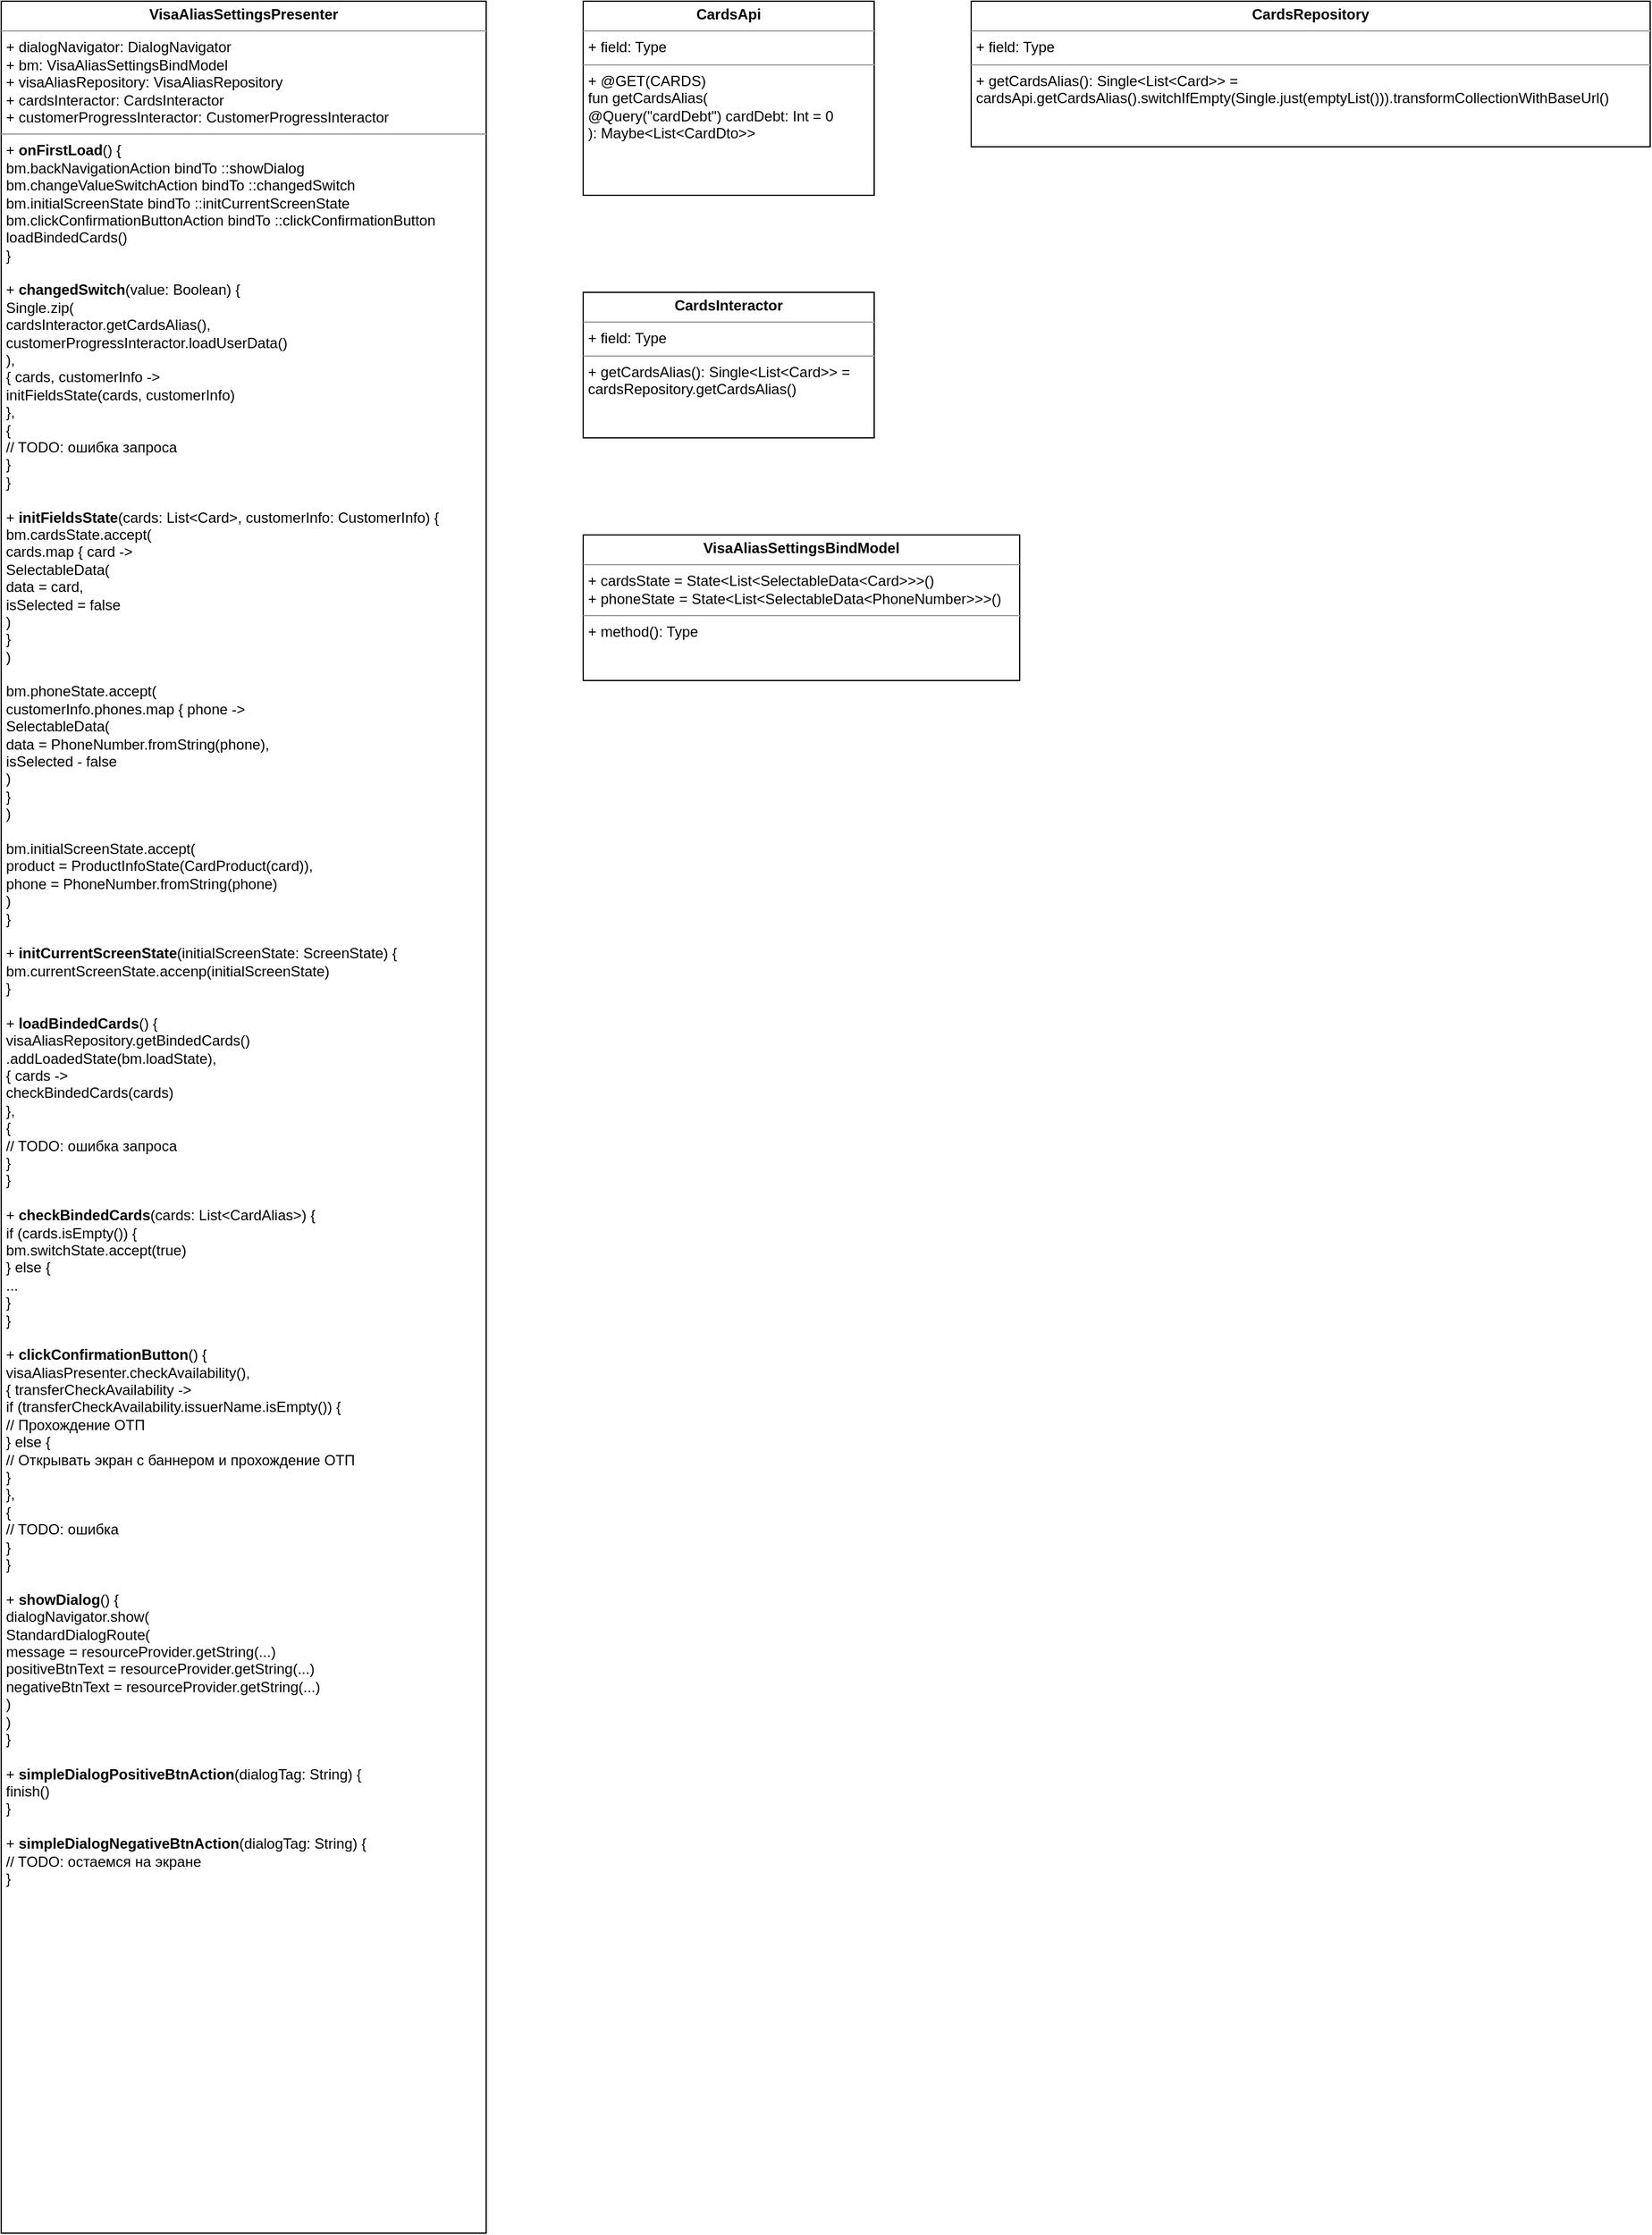 <mxfile version="16.5.3" type="github">
  <diagram id="dYaKm0zOiIkTefgdSqAL" name="Page-1">
    <mxGraphModel dx="632" dy="343" grid="1" gridSize="10" guides="1" tooltips="1" connect="1" arrows="1" fold="1" page="1" pageScale="1" pageWidth="850" pageHeight="1100" math="0" shadow="0">
      <root>
        <mxCell id="0" />
        <mxCell id="1" parent="0" />
        <mxCell id="R8p8swTbhKfgt5eax4jr-1" value="&lt;p style=&quot;margin: 0px ; margin-top: 4px ; text-align: center&quot;&gt;&lt;b&gt;VisaAliasSettingsPresenter&lt;/b&gt;&lt;/p&gt;&lt;hr size=&quot;1&quot;&gt;&lt;p style=&quot;margin: 0px ; margin-left: 4px&quot;&gt;+ dialogNavigator: DialogNavigator&lt;br&gt;+ bm: VisaAliasSettingsBindModel&lt;br&gt;&lt;/p&gt;&lt;p style=&quot;margin: 0px ; margin-left: 4px&quot;&gt;+ visaAliasRepository: VisaAliasRepository&lt;/p&gt;&lt;p style=&quot;margin: 0px ; margin-left: 4px&quot;&gt;+ cardsInteractor: CardsInteractor&lt;/p&gt;&lt;p style=&quot;margin: 0px ; margin-left: 4px&quot;&gt;+ customerProgressInteractor: CustomerProgressInteractor&lt;br&gt;&lt;/p&gt;&lt;hr size=&quot;1&quot;&gt;&lt;p style=&quot;margin: 0px ; margin-left: 4px&quot;&gt;+ &lt;b&gt;onFirstLoad&lt;/b&gt;() {&lt;/p&gt;&lt;p style=&quot;margin: 0px ; margin-left: 4px&quot;&gt;bm.backNavigationAction bindTo ::showDialog&lt;br&gt;&lt;/p&gt;&lt;p style=&quot;margin: 0px ; margin-left: 4px&quot;&gt;bm.changeValueSwitchAction bindTo ::changedSwitch&lt;/p&gt;&lt;p style=&quot;margin: 0px ; margin-left: 4px&quot;&gt;bm.initialScreenState bindTo ::initCurrentScreenState&lt;/p&gt;&lt;p style=&quot;margin: 0px ; margin-left: 4px&quot;&gt;bm.clickConfirmationButtonAction bindTo ::clickConfirmationButton&lt;br&gt;&lt;/p&gt;&lt;p style=&quot;margin: 0px ; margin-left: 4px&quot;&gt;loadBindedCards()&lt;br&gt;&lt;/p&gt;&lt;p style=&quot;margin: 0px ; margin-left: 4px&quot;&gt;}&lt;/p&gt;&lt;p style=&quot;margin: 0px ; margin-left: 4px&quot;&gt;&lt;br&gt;&lt;/p&gt;&lt;p style=&quot;margin: 0px ; margin-left: 4px&quot;&gt;+ &lt;b&gt;changedSwitch&lt;/b&gt;(value: Boolean) {&lt;/p&gt;&lt;p style=&quot;margin: 0px ; margin-left: 4px&quot;&gt;Single.zip(&lt;/p&gt;&lt;p style=&quot;margin: 0px ; margin-left: 4px&quot;&gt;cardsInteractor.getCardsAlias(),&lt;/p&gt;&lt;p style=&quot;margin: 0px ; margin-left: 4px&quot;&gt;customerProgressInteractor.loadUserData()&lt;br&gt;&lt;/p&gt;&lt;p style=&quot;margin: 0px ; margin-left: 4px&quot;&gt;),&lt;/p&gt;&lt;p style=&quot;margin: 0px ; margin-left: 4px&quot;&gt;{ cards, customerInfo -&amp;gt;&lt;br&gt;&lt;/p&gt;&lt;p style=&quot;margin: 0px ; margin-left: 4px&quot;&gt;initFieldsState(cards, customerInfo)&lt;br&gt;&lt;/p&gt;&lt;p style=&quot;margin: 0px ; margin-left: 4px&quot;&gt;},&lt;/p&gt;&lt;p style=&quot;margin: 0px ; margin-left: 4px&quot;&gt;{&lt;/p&gt;&lt;p style=&quot;margin: 0px ; margin-left: 4px&quot;&gt;// TODO: ошибка запроса&lt;br&gt;&lt;/p&gt;&lt;p style=&quot;margin: 0px ; margin-left: 4px&quot;&gt;}&lt;br&gt;&lt;/p&gt;&lt;p style=&quot;margin: 0px ; margin-left: 4px&quot;&gt;}&lt;/p&gt;&lt;p style=&quot;margin: 0px ; margin-left: 4px&quot;&gt;&lt;br&gt;&lt;/p&gt;&lt;p style=&quot;margin: 0px ; margin-left: 4px&quot;&gt;+ &lt;b&gt;initFieldsState&lt;/b&gt;(cards: List&amp;lt;Card&amp;gt;, customerInfo: CustomerInfo) {&lt;/p&gt;&lt;p style=&quot;margin: 0px ; margin-left: 4px&quot;&gt;bm.cardsState.accept(&lt;/p&gt;&lt;p style=&quot;margin: 0px ; margin-left: 4px&quot;&gt;cards.map { card -&amp;gt;&lt;br&gt;&lt;/p&gt;&lt;p style=&quot;margin: 0px ; margin-left: 4px&quot;&gt;SelectableData(&lt;/p&gt;&lt;p style=&quot;margin: 0px ; margin-left: 4px&quot;&gt;data = card,&lt;/p&gt;&lt;p style=&quot;margin: 0px ; margin-left: 4px&quot;&gt;isSelected = false&lt;br&gt;&lt;/p&gt;&lt;p style=&quot;margin: 0px ; margin-left: 4px&quot;&gt;)&lt;br&gt;&lt;/p&gt;&lt;p style=&quot;margin: 0px ; margin-left: 4px&quot;&gt;}&lt;br&gt;&lt;/p&gt;&lt;p style=&quot;margin: 0px ; margin-left: 4px&quot;&gt;)&lt;/p&gt;&lt;p style=&quot;margin: 0px ; margin-left: 4px&quot;&gt;&lt;br&gt;&lt;/p&gt;&lt;p style=&quot;margin: 0px ; margin-left: 4px&quot;&gt;bm.phoneState.accept(&lt;/p&gt;&lt;p style=&quot;margin: 0px ; margin-left: 4px&quot;&gt;customerInfo.phones.map { phone -&amp;gt;&lt;br&gt;&lt;/p&gt;&lt;p style=&quot;margin: 0px ; margin-left: 4px&quot;&gt;SelectableData(&lt;/p&gt;&lt;p style=&quot;margin: 0px ; margin-left: 4px&quot;&gt;data = PhoneNumber.fromString(phone),&lt;/p&gt;&lt;p style=&quot;margin: 0px ; margin-left: 4px&quot;&gt;isSelected - false&lt;br&gt;&lt;/p&gt;&lt;p style=&quot;margin: 0px ; margin-left: 4px&quot;&gt;)&lt;br&gt;&lt;/p&gt;&lt;p style=&quot;margin: 0px ; margin-left: 4px&quot;&gt;}&lt;br&gt;&lt;/p&gt;&lt;p style=&quot;margin: 0px ; margin-left: 4px&quot;&gt;)&lt;br&gt;&lt;/p&gt;&lt;p style=&quot;margin: 0px ; margin-left: 4px&quot;&gt;&lt;br&gt;&lt;/p&gt;&lt;p style=&quot;margin: 0px ; margin-left: 4px&quot;&gt;bm.initialScreenState.accept(&lt;/p&gt;&lt;p style=&quot;margin: 0px ; margin-left: 4px&quot;&gt;product = ProductInfoState(CardProduct(card)),&lt;/p&gt;&lt;p style=&quot;margin: 0px ; margin-left: 4px&quot;&gt;phone = PhoneNumber.fromString(phone)&lt;br&gt;&lt;/p&gt;&lt;p style=&quot;margin: 0px ; margin-left: 4px&quot;&gt;)&lt;br&gt;&lt;/p&gt;&lt;p style=&quot;margin: 0px ; margin-left: 4px&quot;&gt;}&lt;/p&gt;&lt;p style=&quot;margin: 0px ; margin-left: 4px&quot;&gt;&lt;br&gt;&lt;/p&gt;&lt;p style=&quot;margin: 0px ; margin-left: 4px&quot;&gt;+ &lt;b&gt;initCurrentScreenState&lt;/b&gt;(initialScreenState: ScreenState) {&lt;/p&gt;&lt;p style=&quot;margin: 0px ; margin-left: 4px&quot;&gt;bm.currentScreenState.accenp(initialScreenState)&lt;br&gt;&lt;/p&gt;&lt;p style=&quot;margin: 0px ; margin-left: 4px&quot;&gt;}&lt;br&gt;&lt;/p&gt;&lt;p style=&quot;margin: 0px ; margin-left: 4px&quot;&gt;&lt;br&gt;&lt;/p&gt;&lt;p style=&quot;margin: 0px ; margin-left: 4px&quot;&gt;+ &lt;b&gt;loadBindedCards&lt;/b&gt;() {&lt;/p&gt;&lt;p style=&quot;margin: 0px ; margin-left: 4px&quot;&gt;visaAliasRepository.getBindedCards()&lt;/p&gt;&lt;p style=&quot;margin: 0px ; margin-left: 4px&quot;&gt;.addLoadedState(bm.loadState),&lt;/p&gt;&lt;p style=&quot;margin: 0px ; margin-left: 4px&quot;&gt;{ cards -&amp;gt;&lt;br&gt;&lt;/p&gt;&lt;p style=&quot;margin: 0px ; margin-left: 4px&quot;&gt;checkBindedCards(cards)&lt;br&gt;&lt;/p&gt;&lt;p style=&quot;margin: 0px ; margin-left: 4px&quot;&gt;},&lt;/p&gt;&lt;p style=&quot;margin: 0px ; margin-left: 4px&quot;&gt;{&lt;/p&gt;&lt;p style=&quot;margin: 0px ; margin-left: 4px&quot;&gt;// TODO: ошибка запроса&lt;br&gt;&lt;/p&gt;&lt;p style=&quot;margin: 0px ; margin-left: 4px&quot;&gt;}&lt;br&gt;&lt;/p&gt;&lt;p style=&quot;margin: 0px ; margin-left: 4px&quot;&gt;}&lt;/p&gt;&lt;p style=&quot;margin: 0px ; margin-left: 4px&quot;&gt;&lt;br&gt;&lt;/p&gt;&lt;p style=&quot;margin: 0px ; margin-left: 4px&quot;&gt;+ &lt;b&gt;checkBindedCards&lt;/b&gt;(cards: List&amp;lt;CardAlias&amp;gt;) {&lt;/p&gt;&lt;p style=&quot;margin: 0px ; margin-left: 4px&quot;&gt;if (cards.isEmpty()) {&lt;/p&gt;&lt;p style=&quot;margin: 0px ; margin-left: 4px&quot;&gt;bm.switchState.accept(true)&lt;br&gt;&lt;/p&gt;&lt;p style=&quot;margin: 0px ; margin-left: 4px&quot;&gt;} else {&lt;/p&gt;&lt;p style=&quot;margin: 0px ; margin-left: 4px&quot;&gt;...&lt;br&gt;&lt;/p&gt;&lt;p style=&quot;margin: 0px ; margin-left: 4px&quot;&gt;}&lt;br&gt;&lt;/p&gt;&lt;p style=&quot;margin: 0px ; margin-left: 4px&quot;&gt;}&lt;/p&gt;&lt;p style=&quot;margin: 0px ; margin-left: 4px&quot;&gt;&lt;br&gt;&lt;/p&gt;&lt;p style=&quot;margin: 0px ; margin-left: 4px&quot;&gt;+ &lt;b&gt;clickConfirmationButton&lt;/b&gt;() {&lt;/p&gt;&lt;p style=&quot;margin: 0px ; margin-left: 4px&quot;&gt;visaAliasPresenter.checkAvailability(),&lt;/p&gt;&lt;p style=&quot;margin: 0px ; margin-left: 4px&quot;&gt;{ transferCheckAvailability -&amp;gt;&lt;br&gt;&lt;/p&gt;&lt;p style=&quot;margin: 0px ; margin-left: 4px&quot;&gt;if (transferCheckAvailability.issuerName.isEmpty()) {&lt;/p&gt;&lt;p style=&quot;margin: 0px ; margin-left: 4px&quot;&gt;// Прохождение ОТП&lt;br&gt;&lt;/p&gt;&lt;p style=&quot;margin: 0px ; margin-left: 4px&quot;&gt;} else {&lt;/p&gt;&lt;p style=&quot;margin: 0px ; margin-left: 4px&quot;&gt;// Открывать экран с баннером и прохождение ОТП&lt;br&gt;&lt;/p&gt;&lt;p style=&quot;margin: 0px ; margin-left: 4px&quot;&gt;}&lt;br&gt;&lt;/p&gt;&lt;p style=&quot;margin: 0px ; margin-left: 4px&quot;&gt;},&lt;/p&gt;&lt;p style=&quot;margin: 0px ; margin-left: 4px&quot;&gt;{&lt;/p&gt;&lt;p style=&quot;margin: 0px ; margin-left: 4px&quot;&gt;// TODO: ошибка&lt;br&gt;&lt;/p&gt;&lt;p style=&quot;margin: 0px ; margin-left: 4px&quot;&gt;}&lt;br&gt;&lt;/p&gt;&lt;p style=&quot;margin: 0px ; margin-left: 4px&quot;&gt;}&lt;br&gt;&lt;/p&gt;&lt;p style=&quot;margin: 0px ; margin-left: 4px&quot;&gt;&lt;br&gt;&lt;/p&gt;&lt;p style=&quot;margin: 0px ; margin-left: 4px&quot;&gt;+ &lt;b&gt;showDialog&lt;/b&gt;() {&lt;/p&gt;&lt;p style=&quot;margin: 0px ; margin-left: 4px&quot;&gt;dialogNavigator.show(&lt;/p&gt;&lt;p style=&quot;margin: 0px ; margin-left: 4px&quot;&gt;StandardDialogRoute(&lt;/p&gt;&lt;p style=&quot;margin: 0px ; margin-left: 4px&quot;&gt;message = resourceProvider.getString(...)&lt;/p&gt;&lt;p style=&quot;margin: 0px ; margin-left: 4px&quot;&gt;positiveBtnText = resourceProvider.getString(...)&lt;/p&gt;&lt;p style=&quot;margin: 0px ; margin-left: 4px&quot;&gt;negativeBtnText = resourceProvider.getString(...)&lt;br&gt;&lt;/p&gt;&lt;p style=&quot;margin: 0px ; margin-left: 4px&quot;&gt;)&lt;br&gt;&lt;/p&gt;&lt;p style=&quot;margin: 0px ; margin-left: 4px&quot;&gt;)&lt;br&gt;&lt;/p&gt;&lt;p style=&quot;margin: 0px ; margin-left: 4px&quot;&gt;}&lt;/p&gt;&lt;p style=&quot;margin: 0px ; margin-left: 4px&quot;&gt;&lt;br&gt;&lt;/p&gt;&lt;p style=&quot;margin: 0px ; margin-left: 4px&quot;&gt;+ &lt;b&gt;simpleDialogPositiveBtnAction&lt;/b&gt;(dialogTag: String) {&lt;/p&gt;&lt;p style=&quot;margin: 0px ; margin-left: 4px&quot;&gt;finish()&lt;br&gt;&lt;/p&gt;&lt;p style=&quot;margin: 0px ; margin-left: 4px&quot;&gt;}&lt;br&gt;&lt;/p&gt;&lt;p style=&quot;margin: 0px ; margin-left: 4px&quot;&gt;&lt;br&gt;&lt;/p&gt;&lt;p style=&quot;margin: 0px ; margin-left: 4px&quot;&gt;+ &lt;b&gt;simpleDialogNegativeBtnAction&lt;/b&gt;(dialogTag: String) {&lt;/p&gt;&lt;p style=&quot;margin: 0px ; margin-left: 4px&quot;&gt;// TODO: остаемся на экране&lt;br&gt;&lt;/p&gt;&lt;p style=&quot;margin: 0px ; margin-left: 4px&quot;&gt;}&lt;br&gt;&lt;/p&gt;" style="verticalAlign=top;align=left;overflow=fill;fontSize=12;fontFamily=Helvetica;html=1;" vertex="1" parent="1">
          <mxGeometry x="80" y="80" width="400" height="1840" as="geometry" />
        </mxCell>
        <mxCell id="R8p8swTbhKfgt5eax4jr-2" value="&lt;p style=&quot;margin: 0px ; margin-top: 4px ; text-align: center&quot;&gt;&lt;b&gt;CardsApi&lt;/b&gt;&lt;/p&gt;&lt;hr size=&quot;1&quot;&gt;&lt;p style=&quot;margin: 0px ; margin-left: 4px&quot;&gt;+ field: Type&lt;/p&gt;&lt;hr size=&quot;1&quot;&gt;&lt;p style=&quot;margin: 0px ; margin-left: 4px&quot;&gt;+ @GET(CARDS)&lt;/p&gt;&lt;p style=&quot;margin: 0px ; margin-left: 4px&quot;&gt;fun getCardsAlias(&lt;/p&gt;&lt;p style=&quot;margin: 0px ; margin-left: 4px&quot;&gt;@Query(&quot;cardDebt&quot;) cardDebt: Int = 0&lt;br&gt;&lt;/p&gt;&lt;p style=&quot;margin: 0px ; margin-left: 4px&quot;&gt;): Maybe&amp;lt;List&amp;lt;CardDto&amp;gt;&amp;gt;&lt;br&gt;&lt;/p&gt;" style="verticalAlign=top;align=left;overflow=fill;fontSize=12;fontFamily=Helvetica;html=1;" vertex="1" parent="1">
          <mxGeometry x="560" y="80" width="240" height="160" as="geometry" />
        </mxCell>
        <mxCell id="R8p8swTbhKfgt5eax4jr-3" value="&lt;p style=&quot;margin: 0px ; margin-top: 4px ; text-align: center&quot;&gt;&lt;b&gt;CardsRepository&lt;/b&gt;&lt;/p&gt;&lt;hr size=&quot;1&quot;&gt;&lt;p style=&quot;margin: 0px ; margin-left: 4px&quot;&gt;+ field: Type&lt;/p&gt;&lt;hr size=&quot;1&quot;&gt;&lt;p style=&quot;margin: 0px ; margin-left: 4px&quot;&gt;+ getCardsAlias(): Single&amp;lt;List&amp;lt;Card&amp;gt;&amp;gt; =&lt;/p&gt;&lt;p style=&quot;margin: 0px ; margin-left: 4px&quot;&gt;cardsApi.getCardsAlias().switchIfEmpty(Single.just(emptyList())).transformCollectionWithBaseUrl()&lt;br&gt;&lt;/p&gt;" style="verticalAlign=top;align=left;overflow=fill;fontSize=12;fontFamily=Helvetica;html=1;" vertex="1" parent="1">
          <mxGeometry x="880" y="80" width="560" height="120" as="geometry" />
        </mxCell>
        <mxCell id="R8p8swTbhKfgt5eax4jr-4" value="&lt;p style=&quot;margin: 0px ; margin-top: 4px ; text-align: center&quot;&gt;&lt;b&gt;CardsInteractor&lt;/b&gt;&lt;/p&gt;&lt;hr size=&quot;1&quot;&gt;&lt;p style=&quot;margin: 0px ; margin-left: 4px&quot;&gt;+ field: Type&lt;/p&gt;&lt;hr size=&quot;1&quot;&gt;&lt;p style=&quot;margin: 0px ; margin-left: 4px&quot;&gt;+ getCardsAlias(): Single&amp;lt;List&amp;lt;Card&amp;gt;&amp;gt; =&lt;/p&gt;&lt;p style=&quot;margin: 0px ; margin-left: 4px&quot;&gt;cardsRepository.getCardsAlias()&lt;br&gt;&lt;/p&gt;" style="verticalAlign=top;align=left;overflow=fill;fontSize=12;fontFamily=Helvetica;html=1;" vertex="1" parent="1">
          <mxGeometry x="560" y="320" width="240" height="120" as="geometry" />
        </mxCell>
        <mxCell id="R8p8swTbhKfgt5eax4jr-5" value="&lt;p style=&quot;margin: 0px ; margin-top: 4px ; text-align: center&quot;&gt;&lt;b&gt;VisaAliasSettingsBindModel&lt;/b&gt;&lt;/p&gt;&lt;hr size=&quot;1&quot;&gt;&lt;p style=&quot;margin: 0px ; margin-left: 4px&quot;&gt;+ cardsState = State&amp;lt;List&amp;lt;SelectableData&amp;lt;Card&amp;gt;&amp;gt;&amp;gt;()&lt;/p&gt;&lt;p style=&quot;margin: 0px ; margin-left: 4px&quot;&gt;+ phoneState = State&amp;lt;List&amp;lt;SelectableData&amp;lt;PhoneNumber&amp;gt;&amp;gt;&amp;gt;()&lt;br&gt;&lt;/p&gt;&lt;hr size=&quot;1&quot;&gt;&lt;p style=&quot;margin: 0px ; margin-left: 4px&quot;&gt;+ method(): Type&lt;/p&gt;" style="verticalAlign=top;align=left;overflow=fill;fontSize=12;fontFamily=Helvetica;html=1;" vertex="1" parent="1">
          <mxGeometry x="560" y="520" width="360" height="120" as="geometry" />
        </mxCell>
      </root>
    </mxGraphModel>
  </diagram>
</mxfile>
